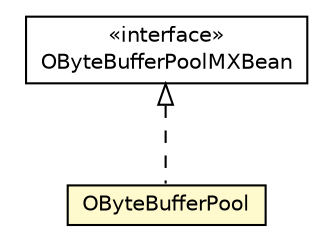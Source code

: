 #!/usr/local/bin/dot
#
# Class diagram 
# Generated by UMLGraph version R5_6-24-gf6e263 (http://www.umlgraph.org/)
#

digraph G {
	edge [fontname="Helvetica",fontsize=10,labelfontname="Helvetica",labelfontsize=10];
	node [fontname="Helvetica",fontsize=10,shape=plaintext];
	nodesep=0.25;
	ranksep=0.5;
	// com.orientechnologies.common.directmemory.OByteBufferPoolMXBean
	c1805296 [label=<<table title="com.orientechnologies.common.directmemory.OByteBufferPoolMXBean" border="0" cellborder="1" cellspacing="0" cellpadding="2" port="p" href="./OByteBufferPoolMXBean.html">
		<tr><td><table border="0" cellspacing="0" cellpadding="1">
<tr><td align="center" balign="center"> &#171;interface&#187; </td></tr>
<tr><td align="center" balign="center"> OByteBufferPoolMXBean </td></tr>
		</table></td></tr>
		</table>>, URL="./OByteBufferPoolMXBean.html", fontname="Helvetica", fontcolor="black", fontsize=10.0];
	// com.orientechnologies.common.directmemory.OByteBufferPool
	c1805297 [label=<<table title="com.orientechnologies.common.directmemory.OByteBufferPool" border="0" cellborder="1" cellspacing="0" cellpadding="2" port="p" bgcolor="lemonChiffon" href="./OByteBufferPool.html">
		<tr><td><table border="0" cellspacing="0" cellpadding="1">
<tr><td align="center" balign="center"> OByteBufferPool </td></tr>
		</table></td></tr>
		</table>>, URL="./OByteBufferPool.html", fontname="Helvetica", fontcolor="black", fontsize=10.0];
	//com.orientechnologies.common.directmemory.OByteBufferPool implements com.orientechnologies.common.directmemory.OByteBufferPoolMXBean
	c1805296:p -> c1805297:p [dir=back,arrowtail=empty,style=dashed];
}

